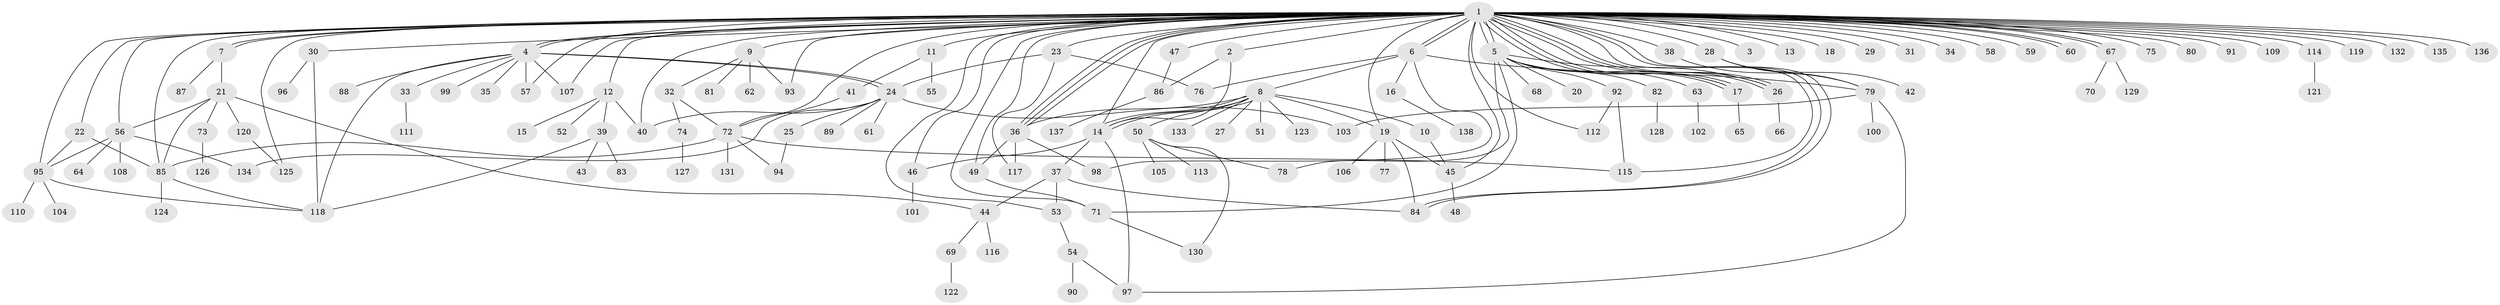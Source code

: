// Generated by graph-tools (version 1.1) at 2025/14/03/09/25 04:14:33]
// undirected, 138 vertices, 204 edges
graph export_dot {
graph [start="1"]
  node [color=gray90,style=filled];
  1;
  2;
  3;
  4;
  5;
  6;
  7;
  8;
  9;
  10;
  11;
  12;
  13;
  14;
  15;
  16;
  17;
  18;
  19;
  20;
  21;
  22;
  23;
  24;
  25;
  26;
  27;
  28;
  29;
  30;
  31;
  32;
  33;
  34;
  35;
  36;
  37;
  38;
  39;
  40;
  41;
  42;
  43;
  44;
  45;
  46;
  47;
  48;
  49;
  50;
  51;
  52;
  53;
  54;
  55;
  56;
  57;
  58;
  59;
  60;
  61;
  62;
  63;
  64;
  65;
  66;
  67;
  68;
  69;
  70;
  71;
  72;
  73;
  74;
  75;
  76;
  77;
  78;
  79;
  80;
  81;
  82;
  83;
  84;
  85;
  86;
  87;
  88;
  89;
  90;
  91;
  92;
  93;
  94;
  95;
  96;
  97;
  98;
  99;
  100;
  101;
  102;
  103;
  104;
  105;
  106;
  107;
  108;
  109;
  110;
  111;
  112;
  113;
  114;
  115;
  116;
  117;
  118;
  119;
  120;
  121;
  122;
  123;
  124;
  125;
  126;
  127;
  128;
  129;
  130;
  131;
  132;
  133;
  134;
  135;
  136;
  137;
  138;
  1 -- 2;
  1 -- 3;
  1 -- 4;
  1 -- 4;
  1 -- 5;
  1 -- 5;
  1 -- 6;
  1 -- 6;
  1 -- 7;
  1 -- 7;
  1 -- 9;
  1 -- 11;
  1 -- 12;
  1 -- 13;
  1 -- 14;
  1 -- 17;
  1 -- 17;
  1 -- 17;
  1 -- 18;
  1 -- 19;
  1 -- 22;
  1 -- 23;
  1 -- 26;
  1 -- 26;
  1 -- 26;
  1 -- 28;
  1 -- 29;
  1 -- 30;
  1 -- 31;
  1 -- 34;
  1 -- 36;
  1 -- 36;
  1 -- 36;
  1 -- 38;
  1 -- 40;
  1 -- 45;
  1 -- 46;
  1 -- 47;
  1 -- 49;
  1 -- 53;
  1 -- 56;
  1 -- 57;
  1 -- 58;
  1 -- 59;
  1 -- 60;
  1 -- 60;
  1 -- 67;
  1 -- 67;
  1 -- 71;
  1 -- 72;
  1 -- 75;
  1 -- 80;
  1 -- 84;
  1 -- 84;
  1 -- 85;
  1 -- 91;
  1 -- 93;
  1 -- 95;
  1 -- 107;
  1 -- 109;
  1 -- 112;
  1 -- 114;
  1 -- 115;
  1 -- 119;
  1 -- 125;
  1 -- 132;
  1 -- 135;
  1 -- 136;
  2 -- 14;
  2 -- 86;
  4 -- 24;
  4 -- 24;
  4 -- 33;
  4 -- 35;
  4 -- 57;
  4 -- 88;
  4 -- 99;
  4 -- 107;
  4 -- 118;
  5 -- 17;
  5 -- 20;
  5 -- 26;
  5 -- 63;
  5 -- 68;
  5 -- 71;
  5 -- 78;
  5 -- 82;
  5 -- 92;
  6 -- 8;
  6 -- 16;
  6 -- 76;
  6 -- 79;
  6 -- 98;
  7 -- 21;
  7 -- 87;
  8 -- 10;
  8 -- 14;
  8 -- 14;
  8 -- 14;
  8 -- 19;
  8 -- 27;
  8 -- 36;
  8 -- 50;
  8 -- 51;
  8 -- 123;
  8 -- 133;
  9 -- 32;
  9 -- 62;
  9 -- 81;
  9 -- 93;
  10 -- 45;
  11 -- 41;
  11 -- 55;
  12 -- 15;
  12 -- 39;
  12 -- 40;
  12 -- 52;
  14 -- 37;
  14 -- 46;
  14 -- 97;
  16 -- 138;
  17 -- 65;
  19 -- 45;
  19 -- 77;
  19 -- 84;
  19 -- 106;
  21 -- 44;
  21 -- 56;
  21 -- 73;
  21 -- 85;
  21 -- 120;
  22 -- 85;
  22 -- 95;
  23 -- 24;
  23 -- 76;
  23 -- 117;
  24 -- 25;
  24 -- 40;
  24 -- 61;
  24 -- 89;
  24 -- 103;
  24 -- 134;
  25 -- 94;
  26 -- 66;
  28 -- 42;
  28 -- 79;
  30 -- 96;
  30 -- 118;
  32 -- 72;
  32 -- 74;
  33 -- 111;
  36 -- 49;
  36 -- 98;
  36 -- 117;
  37 -- 44;
  37 -- 53;
  37 -- 84;
  38 -- 79;
  39 -- 43;
  39 -- 83;
  39 -- 118;
  41 -- 72;
  44 -- 69;
  44 -- 116;
  45 -- 48;
  46 -- 101;
  47 -- 86;
  49 -- 71;
  50 -- 78;
  50 -- 105;
  50 -- 113;
  50 -- 130;
  53 -- 54;
  54 -- 90;
  54 -- 97;
  56 -- 64;
  56 -- 95;
  56 -- 108;
  56 -- 134;
  63 -- 102;
  67 -- 70;
  67 -- 129;
  69 -- 122;
  71 -- 130;
  72 -- 85;
  72 -- 94;
  72 -- 115;
  72 -- 131;
  73 -- 126;
  74 -- 127;
  79 -- 97;
  79 -- 100;
  79 -- 103;
  82 -- 128;
  85 -- 118;
  85 -- 124;
  86 -- 137;
  92 -- 112;
  92 -- 115;
  95 -- 104;
  95 -- 110;
  95 -- 118;
  114 -- 121;
  120 -- 125;
}
